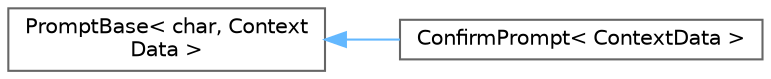 digraph "Graphical Class Hierarchy"
{
 // LATEX_PDF_SIZE
  bgcolor="transparent";
  edge [fontname=Helvetica,fontsize=10,labelfontname=Helvetica,labelfontsize=10];
  node [fontname=Helvetica,fontsize=10,shape=box,height=0.2,width=0.4];
  rankdir="LR";
  Node0 [id="Node000000",label="PromptBase\< char, Context\lData \>",height=0.2,width=0.4,color="grey40", fillcolor="white", style="filled",URL="$classPromptBase.html",tooltip=" "];
  Node0 -> Node1 [id="edge5_Node000000_Node000001",dir="back",color="steelblue1",style="solid",tooltip=" "];
  Node1 [id="Node000001",label="ConfirmPrompt\< ContextData \>",height=0.2,width=0.4,color="grey40", fillcolor="white", style="filled",URL="$classConfirmPrompt.html",tooltip=" "];
}
